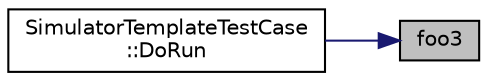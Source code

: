 digraph "foo3"
{
 // LATEX_PDF_SIZE
  edge [fontname="Helvetica",fontsize="10",labelfontname="Helvetica",labelfontsize="10"];
  node [fontname="Helvetica",fontsize="10",shape=record];
  rankdir="RL";
  Node1 [label="foo3",height=0.2,width=0.4,color="black", fillcolor="grey75", style="filled", fontcolor="black",tooltip=" "];
  Node1 -> Node2 [dir="back",color="midnightblue",fontsize="10",style="solid",fontname="Helvetica"];
  Node2 [label="SimulatorTemplateTestCase\l::DoRun",height=0.2,width=0.4,color="black", fillcolor="white", style="filled",URL="$class_simulator_template_test_case.html#a31db3029349f8d2860e1d0e012fa11de",tooltip="Implementation to actually run this TestCase."];
}
